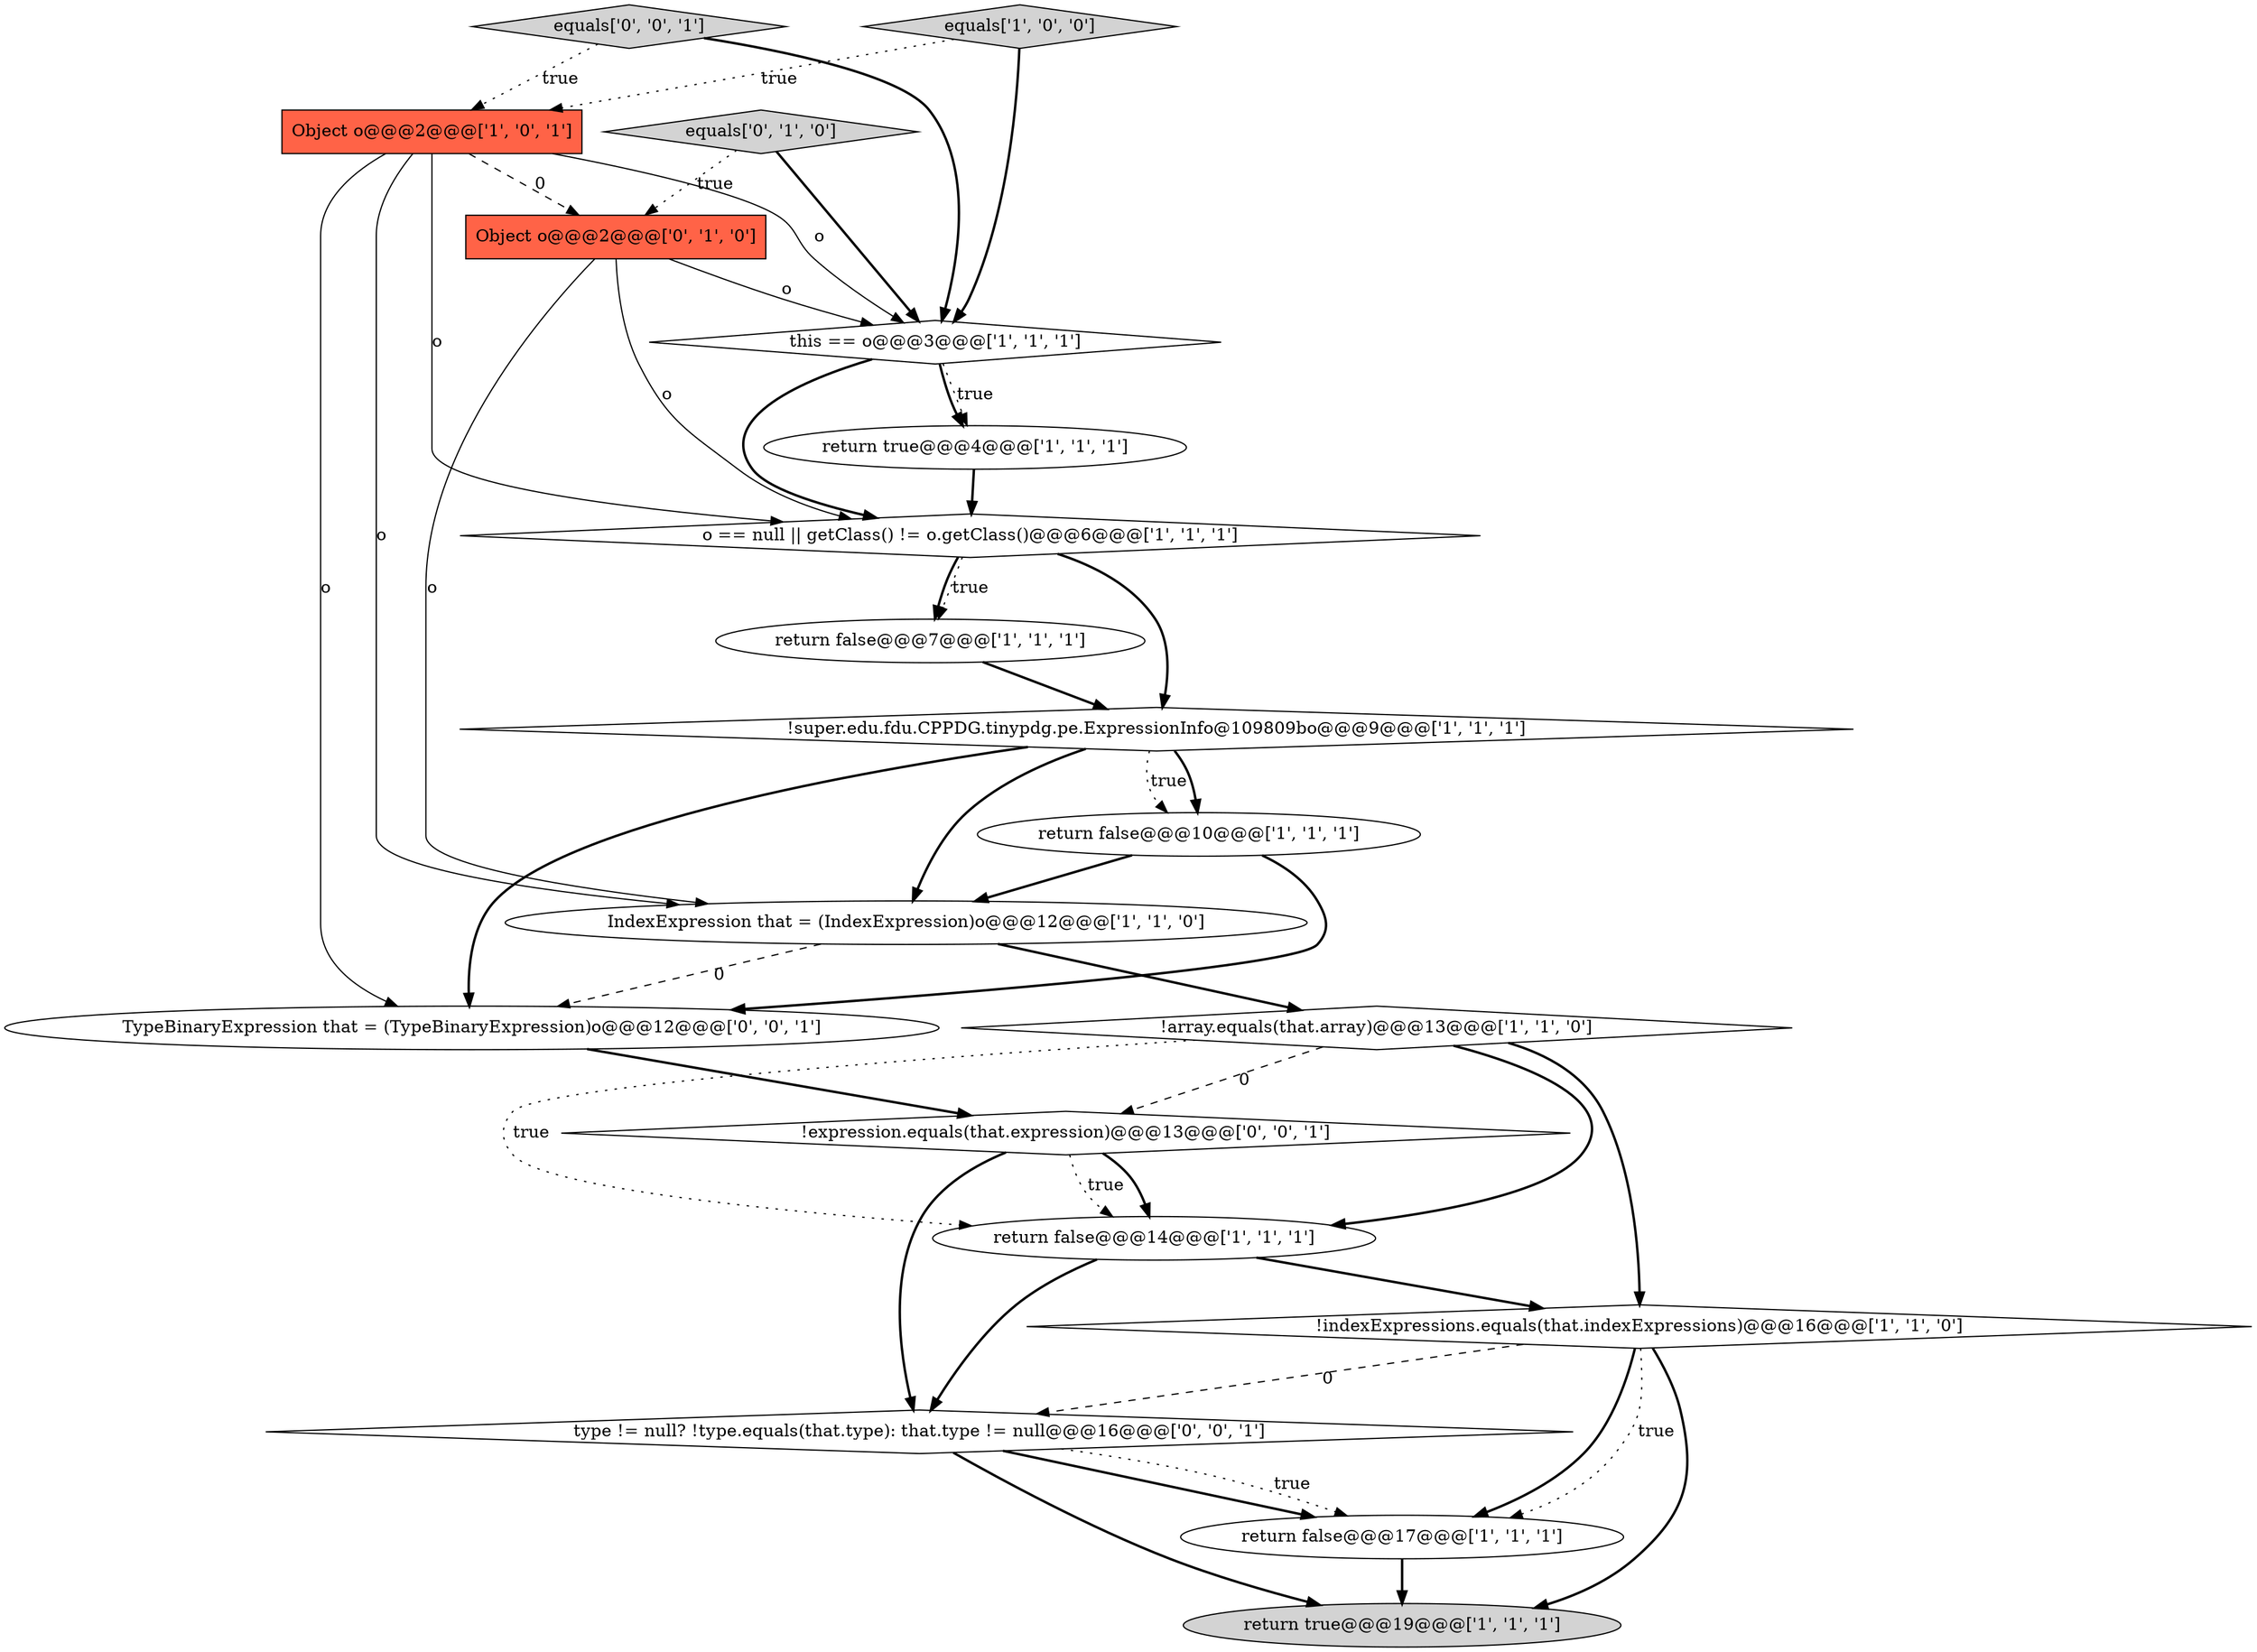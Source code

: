 digraph {
16 [style = filled, label = "type != null? !type.equals(that.type): that.type != null@@@16@@@['0', '0', '1']", fillcolor = white, shape = diamond image = "AAA0AAABBB3BBB"];
8 [style = filled, label = "!indexExpressions.equals(that.indexExpressions)@@@16@@@['1', '1', '0']", fillcolor = white, shape = diamond image = "AAA0AAABBB1BBB"];
3 [style = filled, label = "return false@@@7@@@['1', '1', '1']", fillcolor = white, shape = ellipse image = "AAA0AAABBB1BBB"];
6 [style = filled, label = "return false@@@10@@@['1', '1', '1']", fillcolor = white, shape = ellipse image = "AAA0AAABBB1BBB"];
2 [style = filled, label = "Object o@@@2@@@['1', '0', '1']", fillcolor = tomato, shape = box image = "AAA0AAABBB1BBB"];
1 [style = filled, label = "equals['1', '0', '0']", fillcolor = lightgray, shape = diamond image = "AAA0AAABBB1BBB"];
7 [style = filled, label = "return false@@@14@@@['1', '1', '1']", fillcolor = white, shape = ellipse image = "AAA0AAABBB1BBB"];
13 [style = filled, label = "!super.edu.fdu.CPPDG.tinypdg.pe.ExpressionInfo@109809bo@@@9@@@['1', '1', '1']", fillcolor = white, shape = diamond image = "AAA0AAABBB1BBB"];
18 [style = filled, label = "equals['0', '0', '1']", fillcolor = lightgray, shape = diamond image = "AAA0AAABBB3BBB"];
17 [style = filled, label = "!expression.equals(that.expression)@@@13@@@['0', '0', '1']", fillcolor = white, shape = diamond image = "AAA0AAABBB3BBB"];
19 [style = filled, label = "TypeBinaryExpression that = (TypeBinaryExpression)o@@@12@@@['0', '0', '1']", fillcolor = white, shape = ellipse image = "AAA0AAABBB3BBB"];
4 [style = filled, label = "return true@@@4@@@['1', '1', '1']", fillcolor = white, shape = ellipse image = "AAA0AAABBB1BBB"];
14 [style = filled, label = "equals['0', '1', '0']", fillcolor = lightgray, shape = diamond image = "AAA0AAABBB2BBB"];
0 [style = filled, label = "IndexExpression that = (IndexExpression)o@@@12@@@['1', '1', '0']", fillcolor = white, shape = ellipse image = "AAA0AAABBB1BBB"];
12 [style = filled, label = "this == o@@@3@@@['1', '1', '1']", fillcolor = white, shape = diamond image = "AAA0AAABBB1BBB"];
11 [style = filled, label = "return true@@@19@@@['1', '1', '1']", fillcolor = lightgray, shape = ellipse image = "AAA0AAABBB1BBB"];
15 [style = filled, label = "Object o@@@2@@@['0', '1', '0']", fillcolor = tomato, shape = box image = "AAA1AAABBB2BBB"];
5 [style = filled, label = "return false@@@17@@@['1', '1', '1']", fillcolor = white, shape = ellipse image = "AAA0AAABBB1BBB"];
10 [style = filled, label = "o == null || getClass() != o.getClass()@@@6@@@['1', '1', '1']", fillcolor = white, shape = diamond image = "AAA0AAABBB1BBB"];
9 [style = filled, label = "!array.equals(that.array)@@@13@@@['1', '1', '0']", fillcolor = white, shape = diamond image = "AAA0AAABBB1BBB"];
13->6 [style = dotted, label="true"];
4->10 [style = bold, label=""];
15->12 [style = solid, label="o"];
15->10 [style = solid, label="o"];
0->9 [style = bold, label=""];
8->16 [style = dashed, label="0"];
16->11 [style = bold, label=""];
0->19 [style = dashed, label="0"];
18->12 [style = bold, label=""];
15->0 [style = solid, label="o"];
10->3 [style = dotted, label="true"];
10->3 [style = bold, label=""];
6->0 [style = bold, label=""];
6->19 [style = bold, label=""];
19->17 [style = bold, label=""];
9->7 [style = bold, label=""];
9->8 [style = bold, label=""];
7->8 [style = bold, label=""];
2->12 [style = solid, label="o"];
2->15 [style = dashed, label="0"];
2->0 [style = solid, label="o"];
17->7 [style = bold, label=""];
14->15 [style = dotted, label="true"];
13->19 [style = bold, label=""];
12->10 [style = bold, label=""];
8->5 [style = bold, label=""];
12->4 [style = bold, label=""];
2->19 [style = solid, label="o"];
8->5 [style = dotted, label="true"];
10->13 [style = bold, label=""];
9->17 [style = dashed, label="0"];
14->12 [style = bold, label=""];
7->16 [style = bold, label=""];
16->5 [style = dotted, label="true"];
1->12 [style = bold, label=""];
3->13 [style = bold, label=""];
16->5 [style = bold, label=""];
17->7 [style = dotted, label="true"];
12->4 [style = dotted, label="true"];
5->11 [style = bold, label=""];
2->10 [style = solid, label="o"];
9->7 [style = dotted, label="true"];
1->2 [style = dotted, label="true"];
13->6 [style = bold, label=""];
8->11 [style = bold, label=""];
17->16 [style = bold, label=""];
18->2 [style = dotted, label="true"];
13->0 [style = bold, label=""];
}

